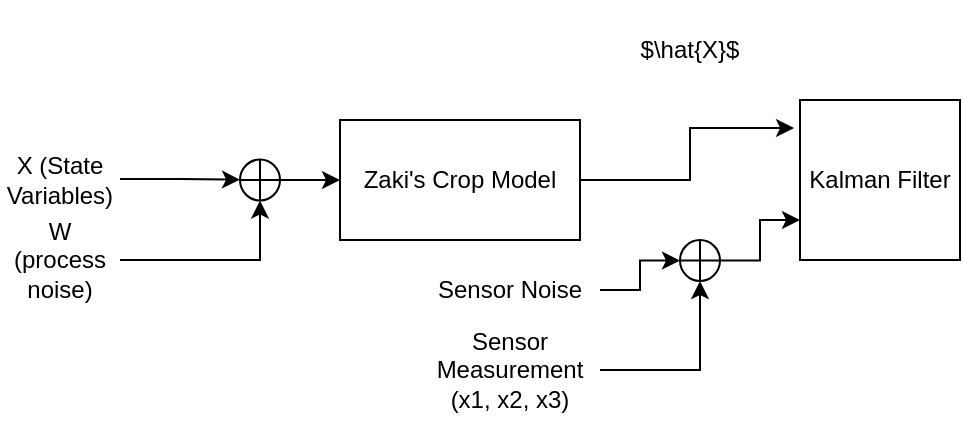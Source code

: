 <mxfile version="15.7.3" type="github">
  <diagram id="qBd_tLGPg-DSYs_yWLyH" name="Page-1">
    <mxGraphModel dx="946" dy="589" grid="1" gridSize="10" guides="1" tooltips="1" connect="1" arrows="1" fold="1" page="1" pageScale="1" pageWidth="850" pageHeight="1100" math="1" shadow="0">
      <root>
        <mxCell id="0" />
        <mxCell id="1" parent="0" />
        <mxCell id="63GNxuutIX2Jem26zwdh-15" style="edgeStyle=orthogonalEdgeStyle;rounded=0;orthogonalLoop=1;jettySize=auto;html=1;entryX=-0.037;entryY=0.175;entryDx=0;entryDy=0;entryPerimeter=0;" edge="1" parent="1" source="63GNxuutIX2Jem26zwdh-1" target="63GNxuutIX2Jem26zwdh-2">
          <mxGeometry relative="1" as="geometry" />
        </mxCell>
        <mxCell id="63GNxuutIX2Jem26zwdh-1" value="Zaki&#39;s Crop Model" style="rounded=0;whiteSpace=wrap;html=1;" vertex="1" parent="1">
          <mxGeometry x="220" y="180" width="120" height="60" as="geometry" />
        </mxCell>
        <mxCell id="63GNxuutIX2Jem26zwdh-2" value="Kalman Filter" style="whiteSpace=wrap;html=1;aspect=fixed;" vertex="1" parent="1">
          <mxGeometry x="450" y="170" width="80" height="80" as="geometry" />
        </mxCell>
        <mxCell id="63GNxuutIX2Jem26zwdh-6" value="" style="endArrow=classic;html=1;rounded=0;" edge="1" parent="1" target="63GNxuutIX2Jem26zwdh-7">
          <mxGeometry width="50" height="50" relative="1" as="geometry">
            <mxPoint x="110" y="209.5" as="sourcePoint" />
            <mxPoint x="170" y="209.5" as="targetPoint" />
            <Array as="points">
              <mxPoint x="140" y="209.5" />
            </Array>
          </mxGeometry>
        </mxCell>
        <mxCell id="63GNxuutIX2Jem26zwdh-8" value="" style="edgeStyle=orthogonalEdgeStyle;rounded=0;orthogonalLoop=1;jettySize=auto;html=1;" edge="1" parent="1" source="63GNxuutIX2Jem26zwdh-7" target="63GNxuutIX2Jem26zwdh-1">
          <mxGeometry relative="1" as="geometry" />
        </mxCell>
        <mxCell id="63GNxuutIX2Jem26zwdh-7" value="" style="shape=orEllipse;perimeter=ellipsePerimeter;whiteSpace=wrap;html=1;backgroundOutline=1;" vertex="1" parent="1">
          <mxGeometry x="170" y="199.75" width="20" height="20.5" as="geometry" />
        </mxCell>
        <mxCell id="63GNxuutIX2Jem26zwdh-9" value="" style="endArrow=classic;html=1;rounded=0;entryX=0.5;entryY=1;entryDx=0;entryDy=0;" edge="1" parent="1" target="63GNxuutIX2Jem26zwdh-7">
          <mxGeometry width="50" height="50" relative="1" as="geometry">
            <mxPoint x="110" y="250" as="sourcePoint" />
            <mxPoint x="170" y="250" as="targetPoint" />
            <Array as="points">
              <mxPoint x="180" y="250" />
            </Array>
          </mxGeometry>
        </mxCell>
        <mxCell id="63GNxuutIX2Jem26zwdh-10" value="X (State Variables)" style="text;html=1;strokeColor=none;fillColor=none;align=center;verticalAlign=middle;whiteSpace=wrap;rounded=0;" vertex="1" parent="1">
          <mxGeometry x="50" y="195" width="60" height="30" as="geometry" />
        </mxCell>
        <mxCell id="63GNxuutIX2Jem26zwdh-11" value="W (process noise)" style="text;html=1;strokeColor=none;fillColor=none;align=center;verticalAlign=middle;whiteSpace=wrap;rounded=0;" vertex="1" parent="1">
          <mxGeometry x="50" y="225" width="60" height="50" as="geometry" />
        </mxCell>
        <mxCell id="63GNxuutIX2Jem26zwdh-28" style="edgeStyle=orthogonalEdgeStyle;rounded=0;orthogonalLoop=1;jettySize=auto;html=1;entryX=0;entryY=0.75;entryDx=0;entryDy=0;" edge="1" parent="1" source="63GNxuutIX2Jem26zwdh-16" target="63GNxuutIX2Jem26zwdh-2">
          <mxGeometry relative="1" as="geometry" />
        </mxCell>
        <mxCell id="63GNxuutIX2Jem26zwdh-16" value="" style="shape=orEllipse;perimeter=ellipsePerimeter;whiteSpace=wrap;html=1;backgroundOutline=1;" vertex="1" parent="1">
          <mxGeometry x="390" y="240" width="20" height="20.5" as="geometry" />
        </mxCell>
        <mxCell id="63GNxuutIX2Jem26zwdh-23" style="edgeStyle=orthogonalEdgeStyle;rounded=0;orthogonalLoop=1;jettySize=auto;html=1;entryX=0.5;entryY=1;entryDx=0;entryDy=0;" edge="1" parent="1" source="63GNxuutIX2Jem26zwdh-22" target="63GNxuutIX2Jem26zwdh-16">
          <mxGeometry relative="1" as="geometry" />
        </mxCell>
        <mxCell id="63GNxuutIX2Jem26zwdh-22" value="Sensor Measurement&lt;br&gt;(x1, x2, x3)" style="text;html=1;strokeColor=none;fillColor=none;align=center;verticalAlign=middle;whiteSpace=wrap;rounded=0;" vertex="1" parent="1">
          <mxGeometry x="260" y="280" width="90" height="50" as="geometry" />
        </mxCell>
        <mxCell id="63GNxuutIX2Jem26zwdh-25" style="edgeStyle=orthogonalEdgeStyle;rounded=0;orthogonalLoop=1;jettySize=auto;html=1;entryX=0;entryY=0.5;entryDx=0;entryDy=0;" edge="1" parent="1" source="63GNxuutIX2Jem26zwdh-24" target="63GNxuutIX2Jem26zwdh-16">
          <mxGeometry relative="1" as="geometry" />
        </mxCell>
        <mxCell id="63GNxuutIX2Jem26zwdh-24" value="Sensor Noise" style="text;html=1;strokeColor=none;fillColor=none;align=center;verticalAlign=middle;whiteSpace=wrap;rounded=0;" vertex="1" parent="1">
          <mxGeometry x="260" y="240" width="90" height="50" as="geometry" />
        </mxCell>
        <mxCell id="63GNxuutIX2Jem26zwdh-33" value="$\hat{X}$" style="text;html=1;strokeColor=none;fillColor=none;align=center;verticalAlign=middle;whiteSpace=wrap;rounded=0;" vertex="1" parent="1">
          <mxGeometry x="365" y="120" width="60" height="50" as="geometry" />
        </mxCell>
      </root>
    </mxGraphModel>
  </diagram>
</mxfile>
